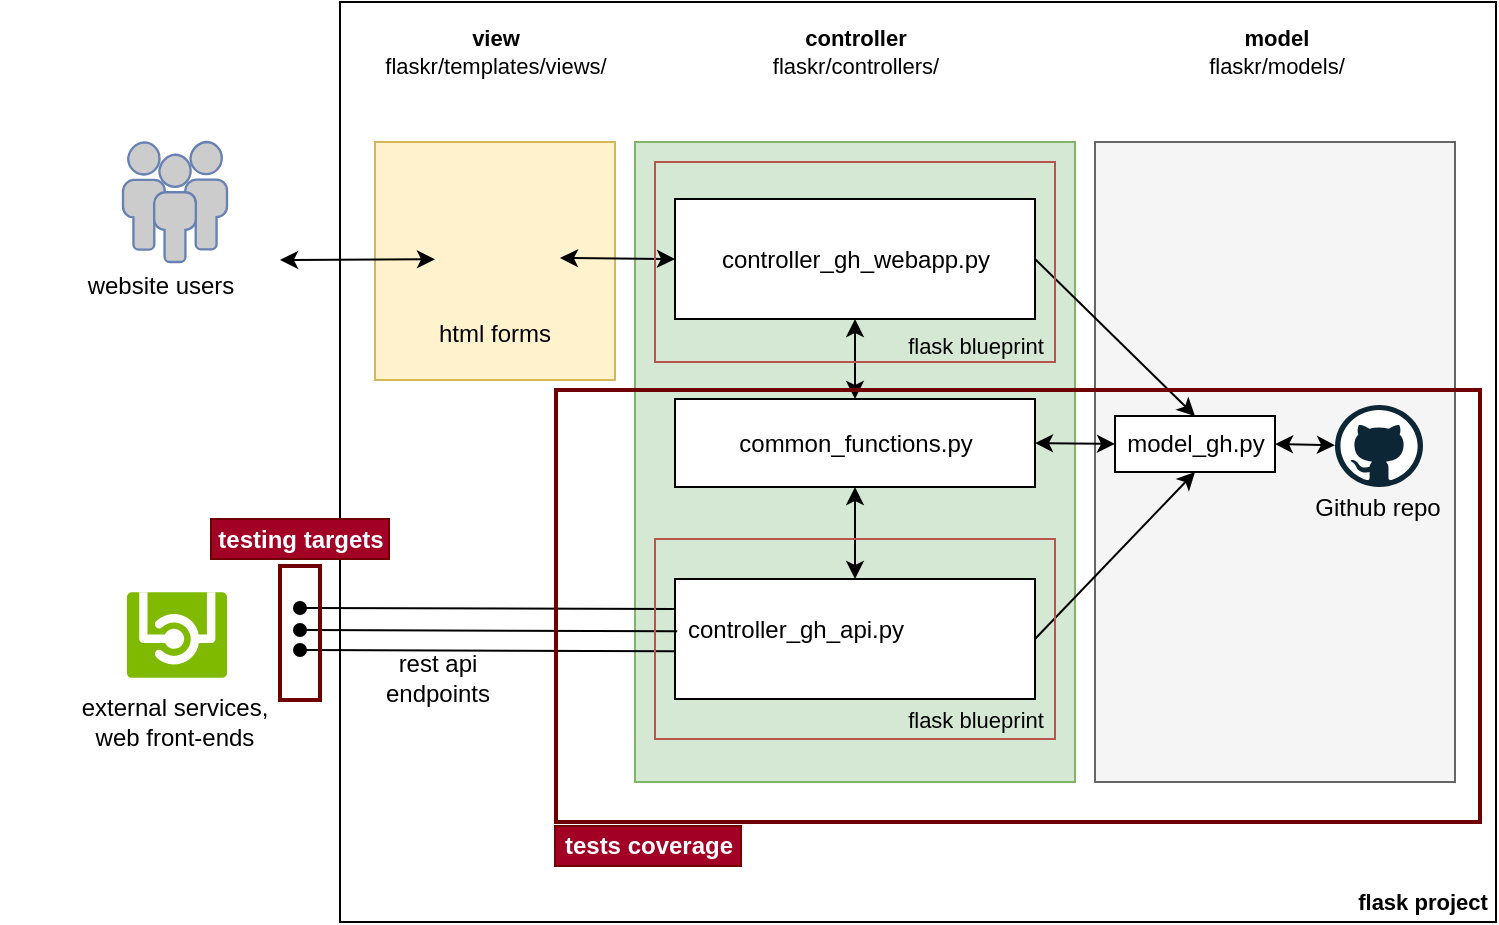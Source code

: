 <mxfile version="10.8.8" type="device"><diagram name="Page-1" id="c7558073-3199-34d8-9f00-42111426c3f3"><mxGraphModel dx="840" dy="452" grid="1" gridSize="10" guides="1" tooltips="1" connect="1" arrows="1" fold="1" page="1" pageScale="1" pageWidth="826" pageHeight="1169" background="#ffffff" math="0" shadow="0"><root><mxCell id="0"/><mxCell id="1" parent="0"/><mxCell id="tYoqQa3HHZHfCJUs-alH-159" value="" style="rounded=0;whiteSpace=wrap;html=1;fontSize=11;align=left;" parent="1" vertex="1"><mxGeometry x="180" y="10" width="578" height="460" as="geometry"/></mxCell><mxCell id="3FisBvl0S3CEgMJpzKwe-5" value="" style="rounded=0;whiteSpace=wrap;html=1;fillColor=#d5e8d4;align=center;strokeColor=#82b366;" parent="1" vertex="1"><mxGeometry x="327.5" y="80" width="220" height="320" as="geometry"/></mxCell><mxCell id="tYoqQa3HHZHfCJUs-alH-148" value="" style="rounded=0;whiteSpace=wrap;html=1;fillColor=#fff2cc;strokeColor=#d6b656;" parent="1" vertex="1"><mxGeometry x="197.5" y="80" width="120" height="119" as="geometry"/></mxCell><mxCell id="tYoqQa3HHZHfCJUs-alH-147" value="" style="rounded=0;whiteSpace=wrap;html=1;fillColor=#f5f5f5;strokeColor=#666666;fontColor=#333333;" parent="1" vertex="1"><mxGeometry x="557.5" y="80" width="180" height="320" as="geometry"/></mxCell><mxCell id="tYoqQa3HHZHfCJUs-alH-103" value="" style="rounded=0;whiteSpace=wrap;html=1;" parent="1" vertex="1"><mxGeometry x="347.5" y="208.5" width="180" height="44" as="geometry"/></mxCell><mxCell id="tYoqQa3HHZHfCJUs-alH-104" value="" style="rounded=0;whiteSpace=wrap;html=1;" parent="1" vertex="1"><mxGeometry x="347.5" y="108.5" width="180" height="60" as="geometry"/></mxCell><mxCell id="tYoqQa3HHZHfCJUs-alH-105" value="" style="rounded=0;whiteSpace=wrap;html=1;" parent="1" vertex="1"><mxGeometry x="347.5" y="298.5" width="180" height="60" as="geometry"/></mxCell><mxCell id="tYoqQa3HHZHfCJUs-alH-116" value="" style="endArrow=classic;startArrow=classic;html=1;entryX=0.5;entryY=1;entryDx=0;entryDy=0;exitX=0.5;exitY=0;exitDx=0;exitDy=0;" parent="1" source="tYoqQa3HHZHfCJUs-alH-105" target="tYoqQa3HHZHfCJUs-alH-103" edge="1"><mxGeometry width="50" height="50" relative="1" as="geometry"><mxPoint x="377.5" y="308.5" as="sourcePoint"/><mxPoint x="427.5" y="258.5" as="targetPoint"/></mxGeometry></mxCell><mxCell id="tYoqQa3HHZHfCJUs-alH-117" value="" style="endArrow=classic;startArrow=classic;html=1;exitX=1;exitY=0.5;exitDx=0;exitDy=0;entryX=0;entryY=0.5;entryDx=0;entryDy=0;" parent="1" source="tYoqQa3HHZHfCJUs-alH-103" target="tYoqQa3HHZHfCJUs-alH-143" edge="1"><mxGeometry width="50" height="50" relative="1" as="geometry"><mxPoint x="487.5" y="258.5" as="sourcePoint"/><mxPoint x="687.5" y="348.5" as="targetPoint"/></mxGeometry></mxCell><mxCell id="tYoqQa3HHZHfCJUs-alH-118" value="html forms&lt;br&gt;" style="text;html=1;strokeColor=none;fillColor=none;align=center;verticalAlign=middle;whiteSpace=wrap;rounded=0;" parent="1" vertex="1"><mxGeometry x="208" y="162" width="99" height="28" as="geometry"/></mxCell><mxCell id="tYoqQa3HHZHfCJUs-alH-120" value="rest api endpoints&lt;br&gt;" style="text;html=1;strokeColor=none;fillColor=none;align=center;verticalAlign=middle;whiteSpace=wrap;rounded=0;" parent="1" vertex="1"><mxGeometry x="189" y="338" width="80" height="20" as="geometry"/></mxCell><mxCell id="tYoqQa3HHZHfCJUs-alH-122" value="&lt;span style=&quot;font-size: 11px&quot;&gt;&lt;b&gt;model&lt;/b&gt;&lt;br&gt;flaskr/models/&lt;br&gt;&lt;/span&gt;" style="text;html=1;strokeColor=none;fillColor=none;align=center;verticalAlign=middle;whiteSpace=wrap;rounded=0;fontSize=11;" parent="1" vertex="1"><mxGeometry x="557.5" y="10" width="181" height="49" as="geometry"/></mxCell><mxCell id="tYoqQa3HHZHfCJUs-alH-123" value="controller_gh_api.py" style="text;html=1;strokeColor=none;fillColor=none;align=center;verticalAlign=middle;whiteSpace=wrap;rounded=0;" parent="1" vertex="1"><mxGeometry x="387.5" y="314" width="40" height="20" as="geometry"/></mxCell><mxCell id="tYoqQa3HHZHfCJUs-alH-124" value="common_functions.py" style="text;html=1;strokeColor=none;fillColor=none;align=center;verticalAlign=middle;whiteSpace=wrap;rounded=0;" parent="1" vertex="1"><mxGeometry x="417.5" y="220.5" width="40" height="20" as="geometry"/></mxCell><mxCell id="tYoqQa3HHZHfCJUs-alH-125" value="controller_gh_webapp.py" style="text;html=1;strokeColor=none;fillColor=none;align=center;verticalAlign=middle;whiteSpace=wrap;rounded=0;" parent="1" vertex="1"><mxGeometry x="417.5" y="128.5" width="40" height="20" as="geometry"/></mxCell><mxCell id="tYoqQa3HHZHfCJUs-alH-133" value="" style="endArrow=classic;startArrow=classic;html=1;entryX=0.5;entryY=1;entryDx=0;entryDy=0;exitX=0.5;exitY=0;exitDx=0;exitDy=0;" parent="1" source="tYoqQa3HHZHfCJUs-alH-103" target="tYoqQa3HHZHfCJUs-alH-104" edge="1"><mxGeometry width="50" height="50" relative="1" as="geometry"><mxPoint x="167.5" y="308.5" as="sourcePoint"/><mxPoint x="217.5" y="258.5" as="targetPoint"/></mxGeometry></mxCell><mxCell id="tYoqQa3HHZHfCJUs-alH-134" value="controller&lt;br&gt;&lt;span style=&quot;font-weight: normal&quot;&gt;flaskr/controllers/&lt;/span&gt;&lt;br&gt;" style="text;html=1;strokeColor=none;fillColor=none;align=center;verticalAlign=middle;whiteSpace=wrap;rounded=0;fontStyle=1;fontSize=11;" parent="1" vertex="1"><mxGeometry x="337.5" y="10" width="200" height="49" as="geometry"/></mxCell><mxCell id="tYoqQa3HHZHfCJUs-alH-140" value="" style="shape=image;html=1;verticalAlign=top;verticalLabelPosition=bottom;labelBackgroundColor=#ffffff;imageAspect=0;aspect=fixed;image=https://cdn1.iconfinder.com/data/icons/google_jfk_icons_by_carlosjj/128/forms.png" parent="1" vertex="1"><mxGeometry x="227.5" y="108.5" width="60" height="60" as="geometry"/></mxCell><mxCell id="tYoqQa3HHZHfCJUs-alH-142" value="" style="endArrow=classic;startArrow=classic;html=1;entryX=0;entryY=0.5;entryDx=0;entryDy=0;" parent="1" target="tYoqQa3HHZHfCJUs-alH-104" edge="1"><mxGeometry width="50" height="50" relative="1" as="geometry"><mxPoint x="290" y="138" as="sourcePoint"/><mxPoint x="337.5" y="98.5" as="targetPoint"/></mxGeometry></mxCell><mxCell id="tYoqQa3HHZHfCJUs-alH-143" value="model_gh.py" style="rounded=0;whiteSpace=wrap;html=1;" parent="1" vertex="1"><mxGeometry x="567.5" y="217" width="80" height="28" as="geometry"/></mxCell><mxCell id="tYoqQa3HHZHfCJUs-alH-144" value="" style="aspect=fixed;html=1;perimeter=none;align=center;shadow=0;dashed=0;image;fontSize=12;image=img/lib/mscae/API.svg;" parent="1" vertex="1"><mxGeometry x="73.5" y="305" width="50" height="43" as="geometry"/></mxCell><mxCell id="tYoqQa3HHZHfCJUs-alH-149" value="view &lt;br style=&quot;font-size: 11px&quot;&gt;&lt;span style=&quot;font-weight: normal&quot;&gt;flaskr/templates/views/&lt;/span&gt;" style="text;html=1;strokeColor=none;fillColor=none;align=center;verticalAlign=middle;whiteSpace=wrap;rounded=0;fontStyle=1;fontSize=11;" parent="1" vertex="1"><mxGeometry x="197.5" y="10" width="120" height="49" as="geometry"/></mxCell><mxCell id="tYoqQa3HHZHfCJUs-alH-154" value="" style="endArrow=classic;startArrow=classic;html=1;exitX=1;exitY=0.5;exitDx=0;exitDy=0;" parent="1" source="tYoqQa3HHZHfCJUs-alH-143" target="1tdV8wcAqMyDj6nGrBGG-8" edge="1"><mxGeometry width="50" height="50" relative="1" as="geometry"><mxPoint x="680.5" y="220" as="sourcePoint"/><mxPoint x="691.5" y="178" as="targetPoint"/></mxGeometry></mxCell><mxCell id="tYoqQa3HHZHfCJUs-alH-158" value="flask blueprint&lt;br&gt;" style="text;html=1;strokeColor=none;fillColor=none;align=center;verticalAlign=middle;whiteSpace=wrap;rounded=0;fontSize=11;" parent="1" vertex="1"><mxGeometry x="457.5" y="358.5" width="80" height="20" as="geometry"/></mxCell><mxCell id="tYoqQa3HHZHfCJUs-alH-161" value="flask project" style="text;html=1;strokeColor=none;fillColor=none;align=center;verticalAlign=middle;whiteSpace=wrap;rounded=0;fontSize=11;fontStyle=1" parent="1" vertex="1"><mxGeometry x="687" y="450" width="69" height="20" as="geometry"/></mxCell><mxCell id="1tdV8wcAqMyDj6nGrBGG-4" value="" style="endArrow=none;html=1;entryX=0;entryY=0.25;entryDx=0;entryDy=0;strokeWidth=1;comic=0;startArrow=oval;startFill=1;" parent="1" target="tYoqQa3HHZHfCJUs-alH-105" edge="1"><mxGeometry width="50" height="50" relative="1" as="geometry"><mxPoint x="160" y="313" as="sourcePoint"/><mxPoint x="195" y="650" as="targetPoint"/></mxGeometry></mxCell><mxCell id="1tdV8wcAqMyDj6nGrBGG-5" value="" style="endArrow=none;html=1;strokeWidth=1;comic=0;startArrow=oval;startFill=1;entryX=0.006;entryY=0.436;entryDx=0;entryDy=0;entryPerimeter=0;" parent="1" target="tYoqQa3HHZHfCJUs-alH-105" edge="1"><mxGeometry width="50" height="50" relative="1" as="geometry"><mxPoint x="160" y="324" as="sourcePoint"/><mxPoint x="260" y="324" as="targetPoint"/></mxGeometry></mxCell><mxCell id="1tdV8wcAqMyDj6nGrBGG-6" value="" style="endArrow=none;html=1;strokeWidth=1;comic=0;startArrow=oval;startFill=1;entryX=0.001;entryY=0.603;entryDx=0;entryDy=0;entryPerimeter=0;" parent="1" target="tYoqQa3HHZHfCJUs-alH-105" edge="1"><mxGeometry width="50" height="50" relative="1" as="geometry"><mxPoint x="160" y="334" as="sourcePoint"/><mxPoint x="260" y="334" as="targetPoint"/></mxGeometry></mxCell><mxCell id="1tdV8wcAqMyDj6nGrBGG-8" value="" style="dashed=0;outlineConnect=0;html=1;align=center;labelPosition=center;verticalLabelPosition=bottom;verticalAlign=top;shape=mxgraph.weblogos.github" parent="1" vertex="1"><mxGeometry x="677.5" y="211.5" width="44" height="41" as="geometry"/></mxCell><mxCell id="1tdV8wcAqMyDj6nGrBGG-11" value="external services,&lt;br&gt;web front-ends&lt;br&gt;" style="text;html=1;strokeColor=none;fillColor=none;align=center;verticalAlign=middle;whiteSpace=wrap;rounded=0;" parent="1" vertex="1"><mxGeometry x="10" y="360" width="175" height="20" as="geometry"/></mxCell><mxCell id="3FisBvl0S3CEgMJpzKwe-1" value="" style="endArrow=classic;html=1;entryX=0.5;entryY=1;entryDx=0;entryDy=0;exitX=1;exitY=0.5;exitDx=0;exitDy=0;" parent="1" source="tYoqQa3HHZHfCJUs-alH-105" target="tYoqQa3HHZHfCJUs-alH-143" edge="1"><mxGeometry width="50" height="50" relative="1" as="geometry"><mxPoint x="517.5" y="350" as="sourcePoint"/><mxPoint x="567.5" y="300" as="targetPoint"/></mxGeometry></mxCell><mxCell id="3FisBvl0S3CEgMJpzKwe-2" value="" style="endArrow=classic;html=1;entryX=0.5;entryY=0;entryDx=0;entryDy=0;exitX=1;exitY=0.5;exitDx=0;exitDy=0;" parent="1" source="tYoqQa3HHZHfCJUs-alH-104" target="tYoqQa3HHZHfCJUs-alH-143" edge="1"><mxGeometry width="50" height="50" relative="1" as="geometry"><mxPoint x="597.5" y="180" as="sourcePoint"/><mxPoint x="647.5" y="130" as="targetPoint"/></mxGeometry></mxCell><mxCell id="3FisBvl0S3CEgMJpzKwe-3" value="" style="rounded=0;whiteSpace=wrap;html=1;fontSize=11;align=left;fillColor=none;strokeColor=#b85450;" parent="1" vertex="1"><mxGeometry x="337.5" y="90" width="200" height="100" as="geometry"/></mxCell><mxCell id="tYoqQa3HHZHfCJUs-alH-156" value="" style="rounded=0;whiteSpace=wrap;html=1;fontSize=11;align=left;fillColor=none;strokeColor=#b85450;" parent="1" vertex="1"><mxGeometry x="337.5" y="278.5" width="200" height="100" as="geometry"/></mxCell><mxCell id="3FisBvl0S3CEgMJpzKwe-4" value="flask blueprint&lt;br&gt;" style="text;html=1;strokeColor=none;fillColor=none;align=center;verticalAlign=middle;whiteSpace=wrap;rounded=0;fontSize=11;" parent="1" vertex="1"><mxGeometry x="457.5" y="172" width="80" height="20" as="geometry"/></mxCell><mxCell id="3FisBvl0S3CEgMJpzKwe-6" value="Github repo&lt;br&gt;" style="text;html=1;strokeColor=none;fillColor=none;align=center;verticalAlign=middle;whiteSpace=wrap;rounded=0;" parent="1" vertex="1"><mxGeometry x="658.5" y="252.5" width="80" height="20" as="geometry"/></mxCell><mxCell id="iqhaOQs_y-p2RQHQHpPb-1" value="" style="fontColor=#0066CC;verticalAlign=top;verticalLabelPosition=bottom;labelPosition=center;align=center;html=1;outlineConnect=0;fillColor=#CCCCCC;strokeColor=#6881B3;gradientColor=none;gradientDirection=north;strokeWidth=2;shape=mxgraph.networks.users;" parent="1" vertex="1"><mxGeometry x="71.5" y="80" width="52" height="60" as="geometry"/></mxCell><mxCell id="iqhaOQs_y-p2RQHQHpPb-2" value="website users" style="text;html=1;strokeColor=none;fillColor=none;align=center;verticalAlign=middle;whiteSpace=wrap;rounded=0;" parent="1" vertex="1"><mxGeometry x="40.5" y="142" width="99" height="20" as="geometry"/></mxCell><mxCell id="iqhaOQs_y-p2RQHQHpPb-5" value="" style="endArrow=classic;startArrow=classic;html=1;" parent="1" target="tYoqQa3HHZHfCJUs-alH-140" edge="1"><mxGeometry width="50" height="50" relative="1" as="geometry"><mxPoint x="150" y="139" as="sourcePoint"/><mxPoint x="110" y="190" as="targetPoint"/></mxGeometry></mxCell><mxCell id="yCfuJDBDDUECrVRQynfT-1" value="" style="rounded=0;whiteSpace=wrap;html=1;fillColor=none;strokeColor=#6F0000;fontColor=#ffffff;strokeWidth=2;" vertex="1" parent="1"><mxGeometry x="150" y="292" width="20" height="67" as="geometry"/></mxCell><mxCell id="yCfuJDBDDUECrVRQynfT-3" value="" style="rounded=0;whiteSpace=wrap;html=1;fillColor=none;strokeColor=#6F0000;fontColor=#ffffff;strokeWidth=2;" vertex="1" parent="1"><mxGeometry x="288" y="204" width="462" height="216" as="geometry"/></mxCell><mxCell id="yCfuJDBDDUECrVRQynfT-4" value="testing targets&lt;br&gt;" style="text;html=1;strokeColor=#6F0000;fillColor=#a20025;align=center;verticalAlign=middle;whiteSpace=wrap;rounded=0;fontStyle=1;fontColor=#ffffff;" vertex="1" parent="1"><mxGeometry x="115.5" y="268.5" width="89" height="20" as="geometry"/></mxCell><mxCell id="yCfuJDBDDUECrVRQynfT-5" value="tests coverage" style="text;html=1;strokeColor=#6F0000;fillColor=#a20025;align=center;verticalAlign=middle;whiteSpace=wrap;rounded=0;fontStyle=1;fontColor=#ffffff;" vertex="1" parent="1"><mxGeometry x="287.5" y="422" width="93" height="20" as="geometry"/></mxCell></root></mxGraphModel></diagram></mxfile>